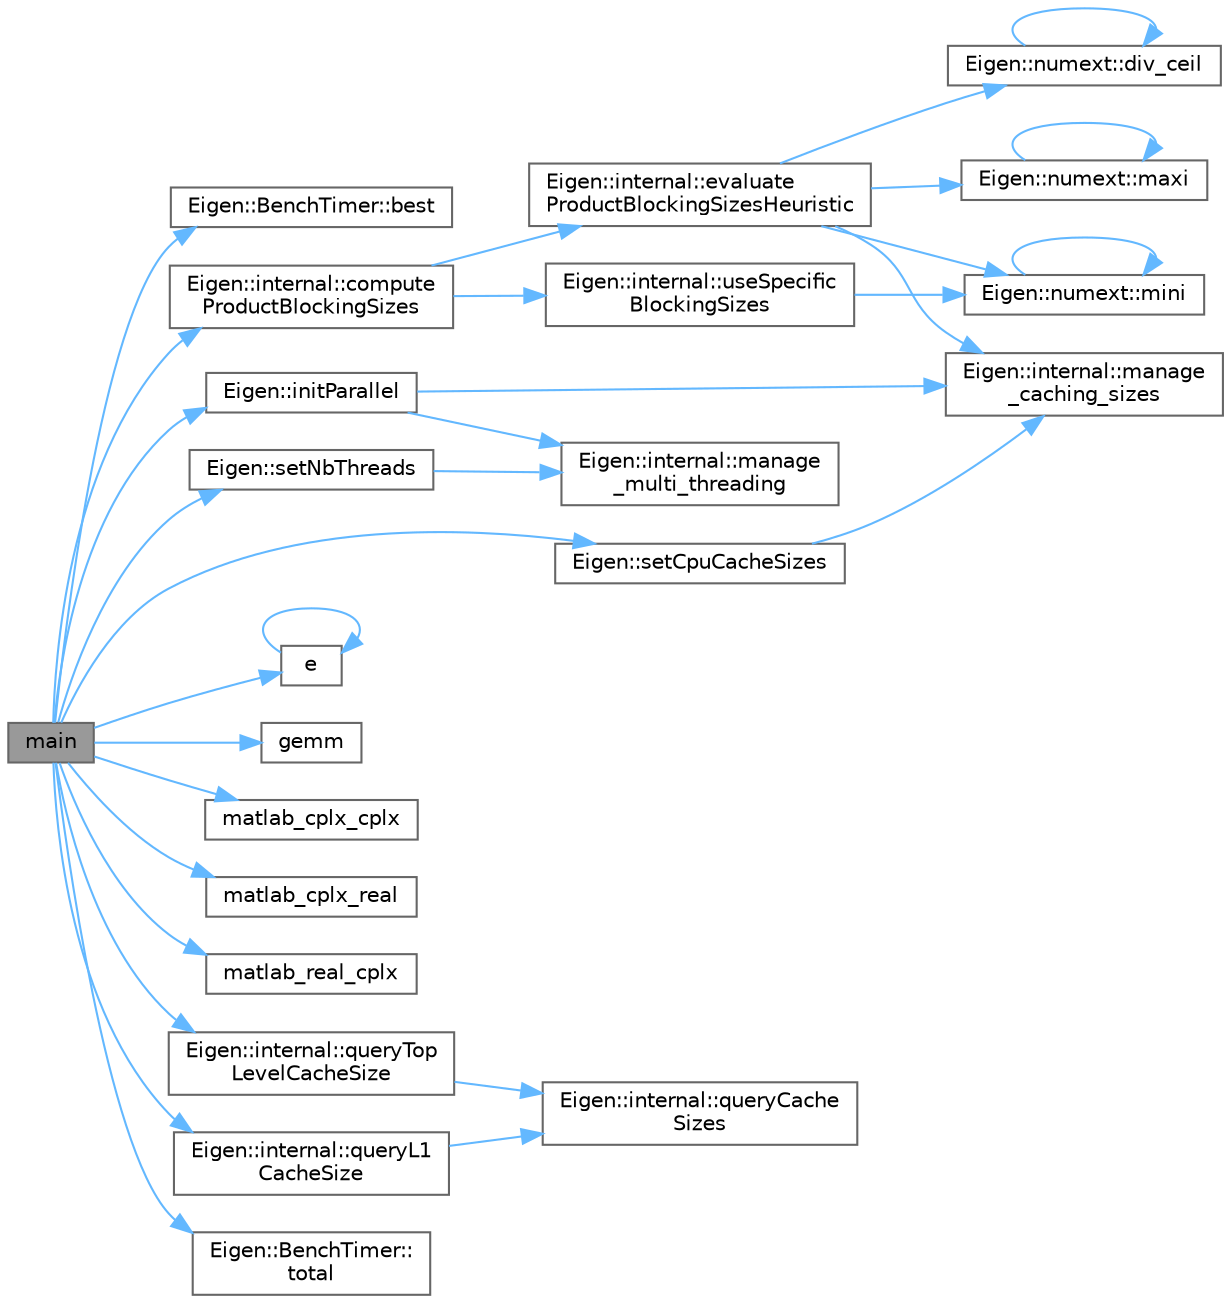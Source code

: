digraph "main"
{
 // LATEX_PDF_SIZE
  bgcolor="transparent";
  edge [fontname=Helvetica,fontsize=10,labelfontname=Helvetica,labelfontsize=10];
  node [fontname=Helvetica,fontsize=10,shape=box,height=0.2,width=0.4];
  rankdir="LR";
  Node1 [id="Node000001",label="main",height=0.2,width=0.4,color="gray40", fillcolor="grey60", style="filled", fontcolor="black",tooltip=" "];
  Node1 -> Node2 [id="edge31_Node000001_Node000002",color="steelblue1",style="solid",tooltip=" "];
  Node2 [id="Node000002",label="Eigen::BenchTimer::best",height=0.2,width=0.4,color="grey40", fillcolor="white", style="filled",URL="$class_eigen_1_1_bench_timer.html#ae8b673b0fa356d3432c7a65c79e8af0e",tooltip=" "];
  Node1 -> Node3 [id="edge32_Node000001_Node000003",color="steelblue1",style="solid",tooltip=" "];
  Node3 [id="Node000003",label="Eigen::internal::compute\lProductBlockingSizes",height=0.2,width=0.4,color="grey40", fillcolor="white", style="filled",URL="$namespace_eigen_1_1internal.html#a85af7f706f2ecd66aaa5a088fc32cbcc",tooltip="Computes the blocking parameters for a m x k times k x n matrix product"];
  Node3 -> Node4 [id="edge33_Node000003_Node000004",color="steelblue1",style="solid",tooltip=" "];
  Node4 [id="Node000004",label="Eigen::internal::evaluate\lProductBlockingSizesHeuristic",height=0.2,width=0.4,color="grey40", fillcolor="white", style="filled",URL="$namespace_eigen_1_1internal.html#a419aa7e2be7215d78da06bb9c0034fb9",tooltip=" "];
  Node4 -> Node5 [id="edge34_Node000004_Node000005",color="steelblue1",style="solid",tooltip=" "];
  Node5 [id="Node000005",label="Eigen::numext::div_ceil",height=0.2,width=0.4,color="grey40", fillcolor="white", style="filled",URL="$namespace_eigen_1_1numext.html#a68364122d062cc98c1ea952f820c3721",tooltip=" "];
  Node5 -> Node5 [id="edge35_Node000005_Node000005",color="steelblue1",style="solid",tooltip=" "];
  Node4 -> Node6 [id="edge36_Node000004_Node000006",color="steelblue1",style="solid",tooltip=" "];
  Node6 [id="Node000006",label="Eigen::internal::manage\l_caching_sizes",height=0.2,width=0.4,color="grey40", fillcolor="white", style="filled",URL="$namespace_eigen_1_1internal.html#aa32f9fb4cd20f86ef87d00db101e2f7c",tooltip=" "];
  Node4 -> Node7 [id="edge37_Node000004_Node000007",color="steelblue1",style="solid",tooltip=" "];
  Node7 [id="Node000007",label="Eigen::numext::maxi",height=0.2,width=0.4,color="grey40", fillcolor="white", style="filled",URL="$namespace_eigen_1_1numext.html#a29d502349f2ec9897c808e65e0f96eb4",tooltip=" "];
  Node7 -> Node7 [id="edge38_Node000007_Node000007",color="steelblue1",style="solid",tooltip=" "];
  Node4 -> Node8 [id="edge39_Node000004_Node000008",color="steelblue1",style="solid",tooltip=" "];
  Node8 [id="Node000008",label="Eigen::numext::mini",height=0.2,width=0.4,color="grey40", fillcolor="white", style="filled",URL="$namespace_eigen_1_1numext.html#ab3b30bf0bcfa1ad91dbec75fabb3bea0",tooltip=" "];
  Node8 -> Node8 [id="edge40_Node000008_Node000008",color="steelblue1",style="solid",tooltip=" "];
  Node3 -> Node9 [id="edge41_Node000003_Node000009",color="steelblue1",style="solid",tooltip=" "];
  Node9 [id="Node000009",label="Eigen::internal::useSpecific\lBlockingSizes",height=0.2,width=0.4,color="grey40", fillcolor="white", style="filled",URL="$namespace_eigen_1_1internal.html#ab9050235b243bc5110901e702ec6b8d9",tooltip=" "];
  Node9 -> Node8 [id="edge42_Node000009_Node000008",color="steelblue1",style="solid",tooltip=" "];
  Node1 -> Node10 [id="edge43_Node000001_Node000010",color="steelblue1",style="solid",tooltip=" "];
  Node10 [id="Node000010",label="e",height=0.2,width=0.4,color="grey40", fillcolor="white", style="filled",URL="$_cwise__array__power__array_8cpp.html#a9cb86ff854760bf91a154f2724a9101d",tooltip=" "];
  Node10 -> Node10 [id="edge44_Node000010_Node000010",color="steelblue1",style="solid",tooltip=" "];
  Node1 -> Node11 [id="edge45_Node000001_Node000011",color="steelblue1",style="solid",tooltip=" "];
  Node11 [id="Node000011",label="gemm",height=0.2,width=0.4,color="grey40", fillcolor="white", style="filled",URL="$bench__gemm_8cpp.html#a4e3341ba4cc101e5c46e8d6f201b21f9",tooltip=" "];
  Node1 -> Node12 [id="edge46_Node000001_Node000012",color="steelblue1",style="solid",tooltip=" "];
  Node12 [id="Node000012",label="Eigen::initParallel",height=0.2,width=0.4,color="grey40", fillcolor="white", style="filled",URL="$namespace_eigen.html#a820c0e0460934cc17eb6dacbad54a9f5",tooltip=" "];
  Node12 -> Node6 [id="edge47_Node000012_Node000006",color="steelblue1",style="solid",tooltip=" "];
  Node12 -> Node13 [id="edge48_Node000012_Node000013",color="steelblue1",style="solid",tooltip=" "];
  Node13 [id="Node000013",label="Eigen::internal::manage\l_multi_threading",height=0.2,width=0.4,color="grey40", fillcolor="white", style="filled",URL="$namespace_eigen_1_1internal.html#a6e841e3c4f4914cf1e06704ec8537db3",tooltip=" "];
  Node1 -> Node14 [id="edge49_Node000001_Node000014",color="steelblue1",style="solid",tooltip=" "];
  Node14 [id="Node000014",label="matlab_cplx_cplx",height=0.2,width=0.4,color="grey40", fillcolor="white", style="filled",URL="$bench__gemm_8cpp.html#ac3f72509b5738db82641c3b82fbb924b",tooltip=" "];
  Node1 -> Node15 [id="edge50_Node000001_Node000015",color="steelblue1",style="solid",tooltip=" "];
  Node15 [id="Node000015",label="matlab_cplx_real",height=0.2,width=0.4,color="grey40", fillcolor="white", style="filled",URL="$bench__gemm_8cpp.html#a9e2d9ccfcb712b16c104621540a1119e",tooltip=" "];
  Node1 -> Node16 [id="edge51_Node000001_Node000016",color="steelblue1",style="solid",tooltip=" "];
  Node16 [id="Node000016",label="matlab_real_cplx",height=0.2,width=0.4,color="grey40", fillcolor="white", style="filled",URL="$bench__gemm_8cpp.html#a180c37ca9b882eaf80eac1e257f2a8c0",tooltip=" "];
  Node1 -> Node17 [id="edge52_Node000001_Node000017",color="steelblue1",style="solid",tooltip=" "];
  Node17 [id="Node000017",label="Eigen::internal::queryL1\lCacheSize",height=0.2,width=0.4,color="grey40", fillcolor="white", style="filled",URL="$namespace_eigen_1_1internal.html#abc24477d9f0a7445aa8ece2b5b7a0b7b",tooltip=" "];
  Node17 -> Node18 [id="edge53_Node000017_Node000018",color="steelblue1",style="solid",tooltip=" "];
  Node18 [id="Node000018",label="Eigen::internal::queryCache\lSizes",height=0.2,width=0.4,color="grey40", fillcolor="white", style="filled",URL="$namespace_eigen_1_1internal.html#a3a3f70166790e15844d6b9804f84f952",tooltip=" "];
  Node1 -> Node19 [id="edge54_Node000001_Node000019",color="steelblue1",style="solid",tooltip=" "];
  Node19 [id="Node000019",label="Eigen::internal::queryTop\lLevelCacheSize",height=0.2,width=0.4,color="grey40", fillcolor="white", style="filled",URL="$namespace_eigen_1_1internal.html#ab12a6ee511234693252cf02dfef07899",tooltip=" "];
  Node19 -> Node18 [id="edge55_Node000019_Node000018",color="steelblue1",style="solid",tooltip=" "];
  Node1 -> Node20 [id="edge56_Node000001_Node000020",color="steelblue1",style="solid",tooltip=" "];
  Node20 [id="Node000020",label="Eigen::setCpuCacheSizes",height=0.2,width=0.4,color="grey40", fillcolor="white", style="filled",URL="$namespace_eigen.html#ae64421554aa0a4bf9258bafe3170102b",tooltip=" "];
  Node20 -> Node6 [id="edge57_Node000020_Node000006",color="steelblue1",style="solid",tooltip=" "];
  Node1 -> Node21 [id="edge58_Node000001_Node000021",color="steelblue1",style="solid",tooltip=" "];
  Node21 [id="Node000021",label="Eigen::setNbThreads",height=0.2,width=0.4,color="grey40", fillcolor="white", style="filled",URL="$namespace_eigen.html#af9cd17c2fe18204239cd11c88c120b50",tooltip=" "];
  Node21 -> Node13 [id="edge59_Node000021_Node000013",color="steelblue1",style="solid",tooltip=" "];
  Node1 -> Node22 [id="edge60_Node000001_Node000022",color="steelblue1",style="solid",tooltip=" "];
  Node22 [id="Node000022",label="Eigen::BenchTimer::\ltotal",height=0.2,width=0.4,color="grey40", fillcolor="white", style="filled",URL="$class_eigen_1_1_bench_timer.html#af341aa613dba2d4a3d167093197e4e7a",tooltip=" "];
}
